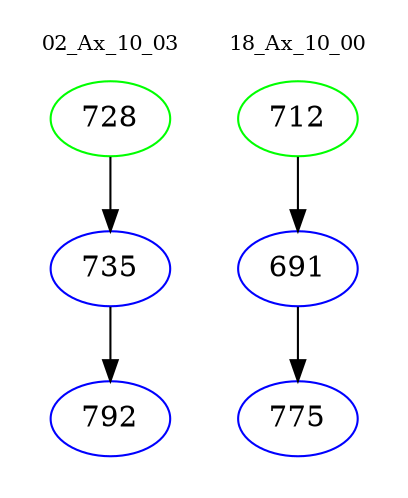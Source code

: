 digraph{
subgraph cluster_0 {
color = white
label = "02_Ax_10_03";
fontsize=10;
T0_728 [label="728", color="green"]
T0_728 -> T0_735 [color="black"]
T0_735 [label="735", color="blue"]
T0_735 -> T0_792 [color="black"]
T0_792 [label="792", color="blue"]
}
subgraph cluster_1 {
color = white
label = "18_Ax_10_00";
fontsize=10;
T1_712 [label="712", color="green"]
T1_712 -> T1_691 [color="black"]
T1_691 [label="691", color="blue"]
T1_691 -> T1_775 [color="black"]
T1_775 [label="775", color="blue"]
}
}
